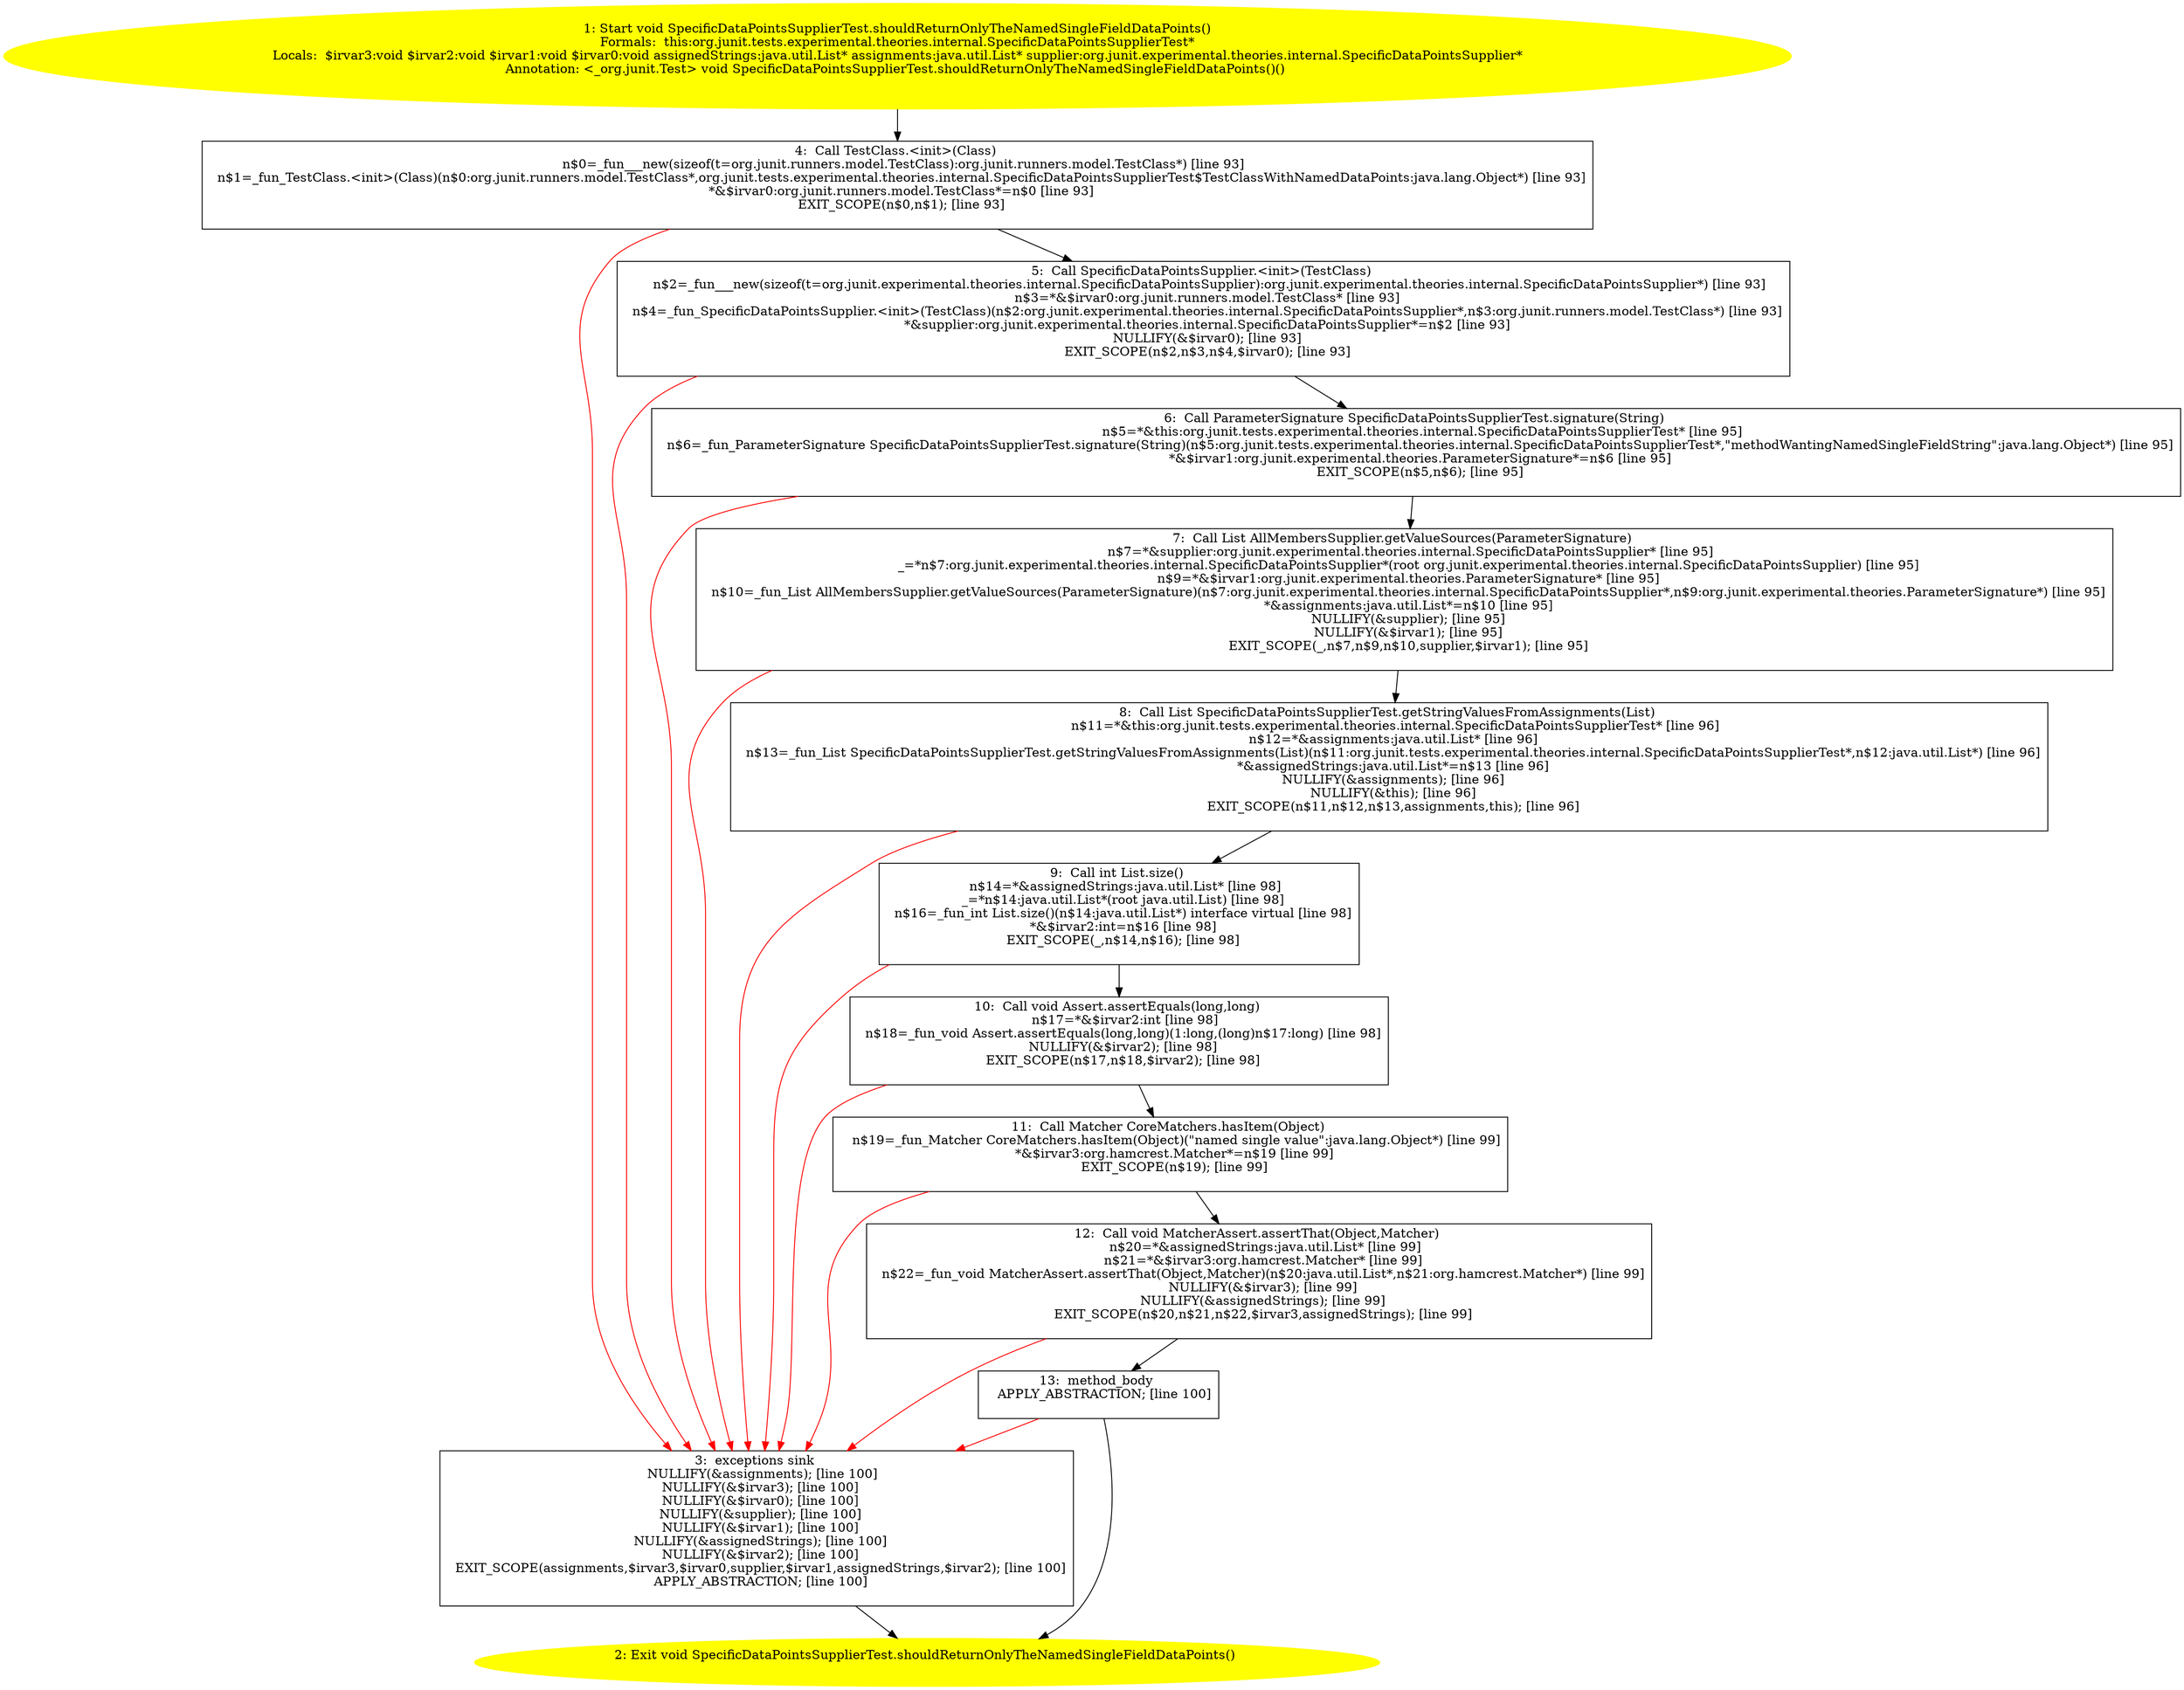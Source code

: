 /* @generated */
digraph cfg {
"org.junit.tests.experimental.theories.internal.SpecificDataPointsSupplierTest.shouldReturnOnlyTheNam.297699acf8644d714676840c4e5a0cd2_1" [label="1: Start void SpecificDataPointsSupplierTest.shouldReturnOnlyTheNamedSingleFieldDataPoints()\nFormals:  this:org.junit.tests.experimental.theories.internal.SpecificDataPointsSupplierTest*\nLocals:  $irvar3:void $irvar2:void $irvar1:void $irvar0:void assignedStrings:java.util.List* assignments:java.util.List* supplier:org.junit.experimental.theories.internal.SpecificDataPointsSupplier*\nAnnotation: <_org.junit.Test> void SpecificDataPointsSupplierTest.shouldReturnOnlyTheNamedSingleFieldDataPoints()() \n  " color=yellow style=filled]
	

	 "org.junit.tests.experimental.theories.internal.SpecificDataPointsSupplierTest.shouldReturnOnlyTheNam.297699acf8644d714676840c4e5a0cd2_1" -> "org.junit.tests.experimental.theories.internal.SpecificDataPointsSupplierTest.shouldReturnOnlyTheNam.297699acf8644d714676840c4e5a0cd2_4" ;
"org.junit.tests.experimental.theories.internal.SpecificDataPointsSupplierTest.shouldReturnOnlyTheNam.297699acf8644d714676840c4e5a0cd2_2" [label="2: Exit void SpecificDataPointsSupplierTest.shouldReturnOnlyTheNamedSingleFieldDataPoints() \n  " color=yellow style=filled]
	

"org.junit.tests.experimental.theories.internal.SpecificDataPointsSupplierTest.shouldReturnOnlyTheNam.297699acf8644d714676840c4e5a0cd2_3" [label="3:  exceptions sink \n   NULLIFY(&assignments); [line 100]\n  NULLIFY(&$irvar3); [line 100]\n  NULLIFY(&$irvar0); [line 100]\n  NULLIFY(&supplier); [line 100]\n  NULLIFY(&$irvar1); [line 100]\n  NULLIFY(&assignedStrings); [line 100]\n  NULLIFY(&$irvar2); [line 100]\n  EXIT_SCOPE(assignments,$irvar3,$irvar0,supplier,$irvar1,assignedStrings,$irvar2); [line 100]\n  APPLY_ABSTRACTION; [line 100]\n " shape="box"]
	

	 "org.junit.tests.experimental.theories.internal.SpecificDataPointsSupplierTest.shouldReturnOnlyTheNam.297699acf8644d714676840c4e5a0cd2_3" -> "org.junit.tests.experimental.theories.internal.SpecificDataPointsSupplierTest.shouldReturnOnlyTheNam.297699acf8644d714676840c4e5a0cd2_2" ;
"org.junit.tests.experimental.theories.internal.SpecificDataPointsSupplierTest.shouldReturnOnlyTheNam.297699acf8644d714676840c4e5a0cd2_4" [label="4:  Call TestClass.<init>(Class) \n   n$0=_fun___new(sizeof(t=org.junit.runners.model.TestClass):org.junit.runners.model.TestClass*) [line 93]\n  n$1=_fun_TestClass.<init>(Class)(n$0:org.junit.runners.model.TestClass*,org.junit.tests.experimental.theories.internal.SpecificDataPointsSupplierTest$TestClassWithNamedDataPoints:java.lang.Object*) [line 93]\n  *&$irvar0:org.junit.runners.model.TestClass*=n$0 [line 93]\n  EXIT_SCOPE(n$0,n$1); [line 93]\n " shape="box"]
	

	 "org.junit.tests.experimental.theories.internal.SpecificDataPointsSupplierTest.shouldReturnOnlyTheNam.297699acf8644d714676840c4e5a0cd2_4" -> "org.junit.tests.experimental.theories.internal.SpecificDataPointsSupplierTest.shouldReturnOnlyTheNam.297699acf8644d714676840c4e5a0cd2_5" ;
	 "org.junit.tests.experimental.theories.internal.SpecificDataPointsSupplierTest.shouldReturnOnlyTheNam.297699acf8644d714676840c4e5a0cd2_4" -> "org.junit.tests.experimental.theories.internal.SpecificDataPointsSupplierTest.shouldReturnOnlyTheNam.297699acf8644d714676840c4e5a0cd2_3" [color="red" ];
"org.junit.tests.experimental.theories.internal.SpecificDataPointsSupplierTest.shouldReturnOnlyTheNam.297699acf8644d714676840c4e5a0cd2_5" [label="5:  Call SpecificDataPointsSupplier.<init>(TestClass) \n   n$2=_fun___new(sizeof(t=org.junit.experimental.theories.internal.SpecificDataPointsSupplier):org.junit.experimental.theories.internal.SpecificDataPointsSupplier*) [line 93]\n  n$3=*&$irvar0:org.junit.runners.model.TestClass* [line 93]\n  n$4=_fun_SpecificDataPointsSupplier.<init>(TestClass)(n$2:org.junit.experimental.theories.internal.SpecificDataPointsSupplier*,n$3:org.junit.runners.model.TestClass*) [line 93]\n  *&supplier:org.junit.experimental.theories.internal.SpecificDataPointsSupplier*=n$2 [line 93]\n  NULLIFY(&$irvar0); [line 93]\n  EXIT_SCOPE(n$2,n$3,n$4,$irvar0); [line 93]\n " shape="box"]
	

	 "org.junit.tests.experimental.theories.internal.SpecificDataPointsSupplierTest.shouldReturnOnlyTheNam.297699acf8644d714676840c4e5a0cd2_5" -> "org.junit.tests.experimental.theories.internal.SpecificDataPointsSupplierTest.shouldReturnOnlyTheNam.297699acf8644d714676840c4e5a0cd2_6" ;
	 "org.junit.tests.experimental.theories.internal.SpecificDataPointsSupplierTest.shouldReturnOnlyTheNam.297699acf8644d714676840c4e5a0cd2_5" -> "org.junit.tests.experimental.theories.internal.SpecificDataPointsSupplierTest.shouldReturnOnlyTheNam.297699acf8644d714676840c4e5a0cd2_3" [color="red" ];
"org.junit.tests.experimental.theories.internal.SpecificDataPointsSupplierTest.shouldReturnOnlyTheNam.297699acf8644d714676840c4e5a0cd2_6" [label="6:  Call ParameterSignature SpecificDataPointsSupplierTest.signature(String) \n   n$5=*&this:org.junit.tests.experimental.theories.internal.SpecificDataPointsSupplierTest* [line 95]\n  n$6=_fun_ParameterSignature SpecificDataPointsSupplierTest.signature(String)(n$5:org.junit.tests.experimental.theories.internal.SpecificDataPointsSupplierTest*,\"methodWantingNamedSingleFieldString\":java.lang.Object*) [line 95]\n  *&$irvar1:org.junit.experimental.theories.ParameterSignature*=n$6 [line 95]\n  EXIT_SCOPE(n$5,n$6); [line 95]\n " shape="box"]
	

	 "org.junit.tests.experimental.theories.internal.SpecificDataPointsSupplierTest.shouldReturnOnlyTheNam.297699acf8644d714676840c4e5a0cd2_6" -> "org.junit.tests.experimental.theories.internal.SpecificDataPointsSupplierTest.shouldReturnOnlyTheNam.297699acf8644d714676840c4e5a0cd2_7" ;
	 "org.junit.tests.experimental.theories.internal.SpecificDataPointsSupplierTest.shouldReturnOnlyTheNam.297699acf8644d714676840c4e5a0cd2_6" -> "org.junit.tests.experimental.theories.internal.SpecificDataPointsSupplierTest.shouldReturnOnlyTheNam.297699acf8644d714676840c4e5a0cd2_3" [color="red" ];
"org.junit.tests.experimental.theories.internal.SpecificDataPointsSupplierTest.shouldReturnOnlyTheNam.297699acf8644d714676840c4e5a0cd2_7" [label="7:  Call List AllMembersSupplier.getValueSources(ParameterSignature) \n   n$7=*&supplier:org.junit.experimental.theories.internal.SpecificDataPointsSupplier* [line 95]\n  _=*n$7:org.junit.experimental.theories.internal.SpecificDataPointsSupplier*(root org.junit.experimental.theories.internal.SpecificDataPointsSupplier) [line 95]\n  n$9=*&$irvar1:org.junit.experimental.theories.ParameterSignature* [line 95]\n  n$10=_fun_List AllMembersSupplier.getValueSources(ParameterSignature)(n$7:org.junit.experimental.theories.internal.SpecificDataPointsSupplier*,n$9:org.junit.experimental.theories.ParameterSignature*) [line 95]\n  *&assignments:java.util.List*=n$10 [line 95]\n  NULLIFY(&supplier); [line 95]\n  NULLIFY(&$irvar1); [line 95]\n  EXIT_SCOPE(_,n$7,n$9,n$10,supplier,$irvar1); [line 95]\n " shape="box"]
	

	 "org.junit.tests.experimental.theories.internal.SpecificDataPointsSupplierTest.shouldReturnOnlyTheNam.297699acf8644d714676840c4e5a0cd2_7" -> "org.junit.tests.experimental.theories.internal.SpecificDataPointsSupplierTest.shouldReturnOnlyTheNam.297699acf8644d714676840c4e5a0cd2_8" ;
	 "org.junit.tests.experimental.theories.internal.SpecificDataPointsSupplierTest.shouldReturnOnlyTheNam.297699acf8644d714676840c4e5a0cd2_7" -> "org.junit.tests.experimental.theories.internal.SpecificDataPointsSupplierTest.shouldReturnOnlyTheNam.297699acf8644d714676840c4e5a0cd2_3" [color="red" ];
"org.junit.tests.experimental.theories.internal.SpecificDataPointsSupplierTest.shouldReturnOnlyTheNam.297699acf8644d714676840c4e5a0cd2_8" [label="8:  Call List SpecificDataPointsSupplierTest.getStringValuesFromAssignments(List) \n   n$11=*&this:org.junit.tests.experimental.theories.internal.SpecificDataPointsSupplierTest* [line 96]\n  n$12=*&assignments:java.util.List* [line 96]\n  n$13=_fun_List SpecificDataPointsSupplierTest.getStringValuesFromAssignments(List)(n$11:org.junit.tests.experimental.theories.internal.SpecificDataPointsSupplierTest*,n$12:java.util.List*) [line 96]\n  *&assignedStrings:java.util.List*=n$13 [line 96]\n  NULLIFY(&assignments); [line 96]\n  NULLIFY(&this); [line 96]\n  EXIT_SCOPE(n$11,n$12,n$13,assignments,this); [line 96]\n " shape="box"]
	

	 "org.junit.tests.experimental.theories.internal.SpecificDataPointsSupplierTest.shouldReturnOnlyTheNam.297699acf8644d714676840c4e5a0cd2_8" -> "org.junit.tests.experimental.theories.internal.SpecificDataPointsSupplierTest.shouldReturnOnlyTheNam.297699acf8644d714676840c4e5a0cd2_9" ;
	 "org.junit.tests.experimental.theories.internal.SpecificDataPointsSupplierTest.shouldReturnOnlyTheNam.297699acf8644d714676840c4e5a0cd2_8" -> "org.junit.tests.experimental.theories.internal.SpecificDataPointsSupplierTest.shouldReturnOnlyTheNam.297699acf8644d714676840c4e5a0cd2_3" [color="red" ];
"org.junit.tests.experimental.theories.internal.SpecificDataPointsSupplierTest.shouldReturnOnlyTheNam.297699acf8644d714676840c4e5a0cd2_9" [label="9:  Call int List.size() \n   n$14=*&assignedStrings:java.util.List* [line 98]\n  _=*n$14:java.util.List*(root java.util.List) [line 98]\n  n$16=_fun_int List.size()(n$14:java.util.List*) interface virtual [line 98]\n  *&$irvar2:int=n$16 [line 98]\n  EXIT_SCOPE(_,n$14,n$16); [line 98]\n " shape="box"]
	

	 "org.junit.tests.experimental.theories.internal.SpecificDataPointsSupplierTest.shouldReturnOnlyTheNam.297699acf8644d714676840c4e5a0cd2_9" -> "org.junit.tests.experimental.theories.internal.SpecificDataPointsSupplierTest.shouldReturnOnlyTheNam.297699acf8644d714676840c4e5a0cd2_10" ;
	 "org.junit.tests.experimental.theories.internal.SpecificDataPointsSupplierTest.shouldReturnOnlyTheNam.297699acf8644d714676840c4e5a0cd2_9" -> "org.junit.tests.experimental.theories.internal.SpecificDataPointsSupplierTest.shouldReturnOnlyTheNam.297699acf8644d714676840c4e5a0cd2_3" [color="red" ];
"org.junit.tests.experimental.theories.internal.SpecificDataPointsSupplierTest.shouldReturnOnlyTheNam.297699acf8644d714676840c4e5a0cd2_10" [label="10:  Call void Assert.assertEquals(long,long) \n   n$17=*&$irvar2:int [line 98]\n  n$18=_fun_void Assert.assertEquals(long,long)(1:long,(long)n$17:long) [line 98]\n  NULLIFY(&$irvar2); [line 98]\n  EXIT_SCOPE(n$17,n$18,$irvar2); [line 98]\n " shape="box"]
	

	 "org.junit.tests.experimental.theories.internal.SpecificDataPointsSupplierTest.shouldReturnOnlyTheNam.297699acf8644d714676840c4e5a0cd2_10" -> "org.junit.tests.experimental.theories.internal.SpecificDataPointsSupplierTest.shouldReturnOnlyTheNam.297699acf8644d714676840c4e5a0cd2_11" ;
	 "org.junit.tests.experimental.theories.internal.SpecificDataPointsSupplierTest.shouldReturnOnlyTheNam.297699acf8644d714676840c4e5a0cd2_10" -> "org.junit.tests.experimental.theories.internal.SpecificDataPointsSupplierTest.shouldReturnOnlyTheNam.297699acf8644d714676840c4e5a0cd2_3" [color="red" ];
"org.junit.tests.experimental.theories.internal.SpecificDataPointsSupplierTest.shouldReturnOnlyTheNam.297699acf8644d714676840c4e5a0cd2_11" [label="11:  Call Matcher CoreMatchers.hasItem(Object) \n   n$19=_fun_Matcher CoreMatchers.hasItem(Object)(\"named single value\":java.lang.Object*) [line 99]\n  *&$irvar3:org.hamcrest.Matcher*=n$19 [line 99]\n  EXIT_SCOPE(n$19); [line 99]\n " shape="box"]
	

	 "org.junit.tests.experimental.theories.internal.SpecificDataPointsSupplierTest.shouldReturnOnlyTheNam.297699acf8644d714676840c4e5a0cd2_11" -> "org.junit.tests.experimental.theories.internal.SpecificDataPointsSupplierTest.shouldReturnOnlyTheNam.297699acf8644d714676840c4e5a0cd2_12" ;
	 "org.junit.tests.experimental.theories.internal.SpecificDataPointsSupplierTest.shouldReturnOnlyTheNam.297699acf8644d714676840c4e5a0cd2_11" -> "org.junit.tests.experimental.theories.internal.SpecificDataPointsSupplierTest.shouldReturnOnlyTheNam.297699acf8644d714676840c4e5a0cd2_3" [color="red" ];
"org.junit.tests.experimental.theories.internal.SpecificDataPointsSupplierTest.shouldReturnOnlyTheNam.297699acf8644d714676840c4e5a0cd2_12" [label="12:  Call void MatcherAssert.assertThat(Object,Matcher) \n   n$20=*&assignedStrings:java.util.List* [line 99]\n  n$21=*&$irvar3:org.hamcrest.Matcher* [line 99]\n  n$22=_fun_void MatcherAssert.assertThat(Object,Matcher)(n$20:java.util.List*,n$21:org.hamcrest.Matcher*) [line 99]\n  NULLIFY(&$irvar3); [line 99]\n  NULLIFY(&assignedStrings); [line 99]\n  EXIT_SCOPE(n$20,n$21,n$22,$irvar3,assignedStrings); [line 99]\n " shape="box"]
	

	 "org.junit.tests.experimental.theories.internal.SpecificDataPointsSupplierTest.shouldReturnOnlyTheNam.297699acf8644d714676840c4e5a0cd2_12" -> "org.junit.tests.experimental.theories.internal.SpecificDataPointsSupplierTest.shouldReturnOnlyTheNam.297699acf8644d714676840c4e5a0cd2_13" ;
	 "org.junit.tests.experimental.theories.internal.SpecificDataPointsSupplierTest.shouldReturnOnlyTheNam.297699acf8644d714676840c4e5a0cd2_12" -> "org.junit.tests.experimental.theories.internal.SpecificDataPointsSupplierTest.shouldReturnOnlyTheNam.297699acf8644d714676840c4e5a0cd2_3" [color="red" ];
"org.junit.tests.experimental.theories.internal.SpecificDataPointsSupplierTest.shouldReturnOnlyTheNam.297699acf8644d714676840c4e5a0cd2_13" [label="13:  method_body \n   APPLY_ABSTRACTION; [line 100]\n " shape="box"]
	

	 "org.junit.tests.experimental.theories.internal.SpecificDataPointsSupplierTest.shouldReturnOnlyTheNam.297699acf8644d714676840c4e5a0cd2_13" -> "org.junit.tests.experimental.theories.internal.SpecificDataPointsSupplierTest.shouldReturnOnlyTheNam.297699acf8644d714676840c4e5a0cd2_2" ;
	 "org.junit.tests.experimental.theories.internal.SpecificDataPointsSupplierTest.shouldReturnOnlyTheNam.297699acf8644d714676840c4e5a0cd2_13" -> "org.junit.tests.experimental.theories.internal.SpecificDataPointsSupplierTest.shouldReturnOnlyTheNam.297699acf8644d714676840c4e5a0cd2_3" [color="red" ];
}
